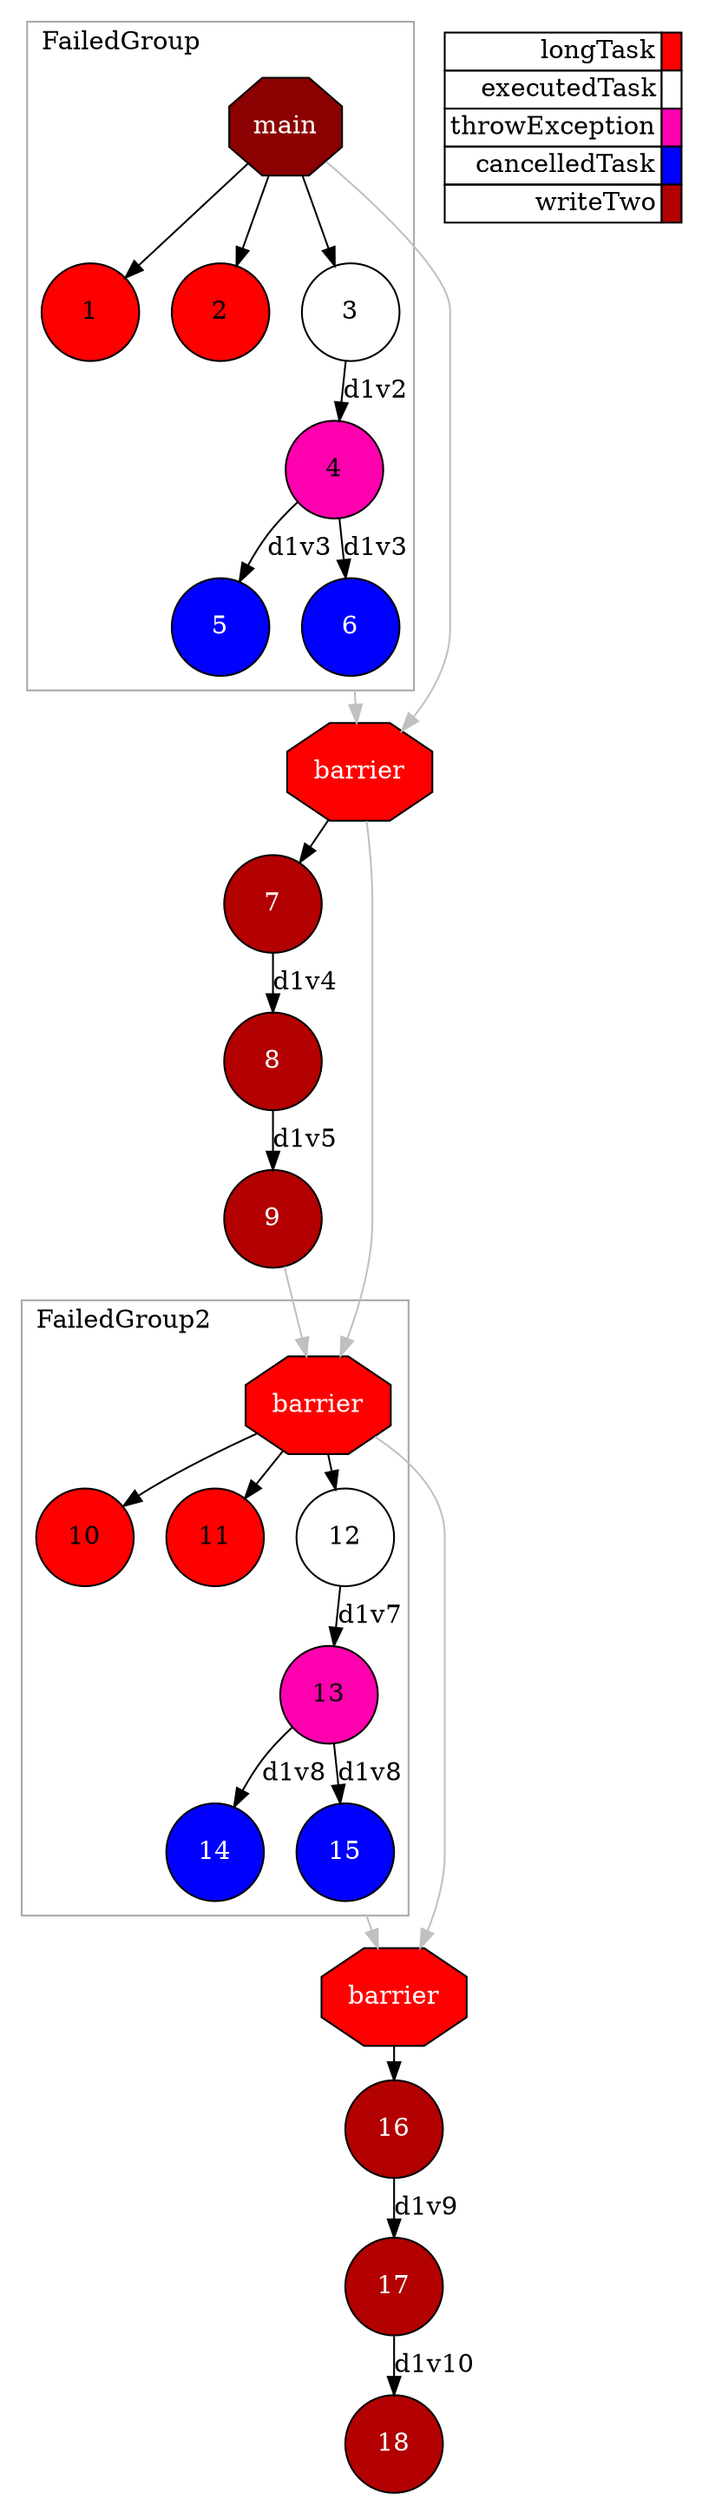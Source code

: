 digraph {
  newrank=true;
  rankdir=TB;
  labeljust="l";
  compound= true;
  subgraph dependence_graph {
    ranksep=0.20;
    node[height=0.75];

Synchro0[label="main", shape=octagon, style=filled fillcolor="#8B0000" fontcolor="#FFFFFF"];
subgraph clusterTasksFailedGroup {
shape=rect;
node[height=0.75];
color="#A9A9A9"; 
label="FailedGroup";

1[shape=circle, style=filled fillcolor="#ff0000" fontcolor="#000000"];
Synchro0 -> 1;
2[shape=circle, style=filled fillcolor="#ff0000" fontcolor="#000000"];
Synchro0 -> 2;
3[shape=circle, style=filled fillcolor="#ffffff" fontcolor="#000000"];
Synchro0 -> 3;
4[shape=circle, style=filled fillcolor="#ff00ae" fontcolor="#000000"];
3 -> 4 [label="d1v2"];
5[shape=circle, style=filled fillcolor="#0000ff" fontcolor="#ffffff"];
4 -> 5 [label="d1v3"];
6[shape=circle, style=filled fillcolor="#0000ff" fontcolor="#ffffff"];
4 -> 6 [label="d1v3"];
}

Synchro1[label="barrier", shape=octagon, style=filled fillcolor="#ff0000" fontcolor="#FFFFFF"];
Synchro0 -> Synchro1 [color=grey];
6 -> Synchro1 [color=grey][ ltail="clusterTasksFailedGroup" ];
7[shape=circle, style=filled fillcolor="#b30000" fontcolor="#ffffff"];
Synchro1 -> 7;
8[shape=circle, style=filled fillcolor="#b30000" fontcolor="#ffffff"];
7 -> 8 [label="d1v4"];
9[shape=circle, style=filled fillcolor="#b30000" fontcolor="#ffffff"];
8 -> 9 [label="d1v5"];
Synchro2[label="barrier", shape=octagon, style=filled fillcolor="#ff0000" fontcolor="#FFFFFF"];
Synchro1 -> Synchro2 [color=grey];
9 -> Synchro2 [color=grey];
subgraph clusterTasksFailedGroup2 {
shape=rect;
node[height=0.75];
color="#A9A9A9"; 
label="FailedGroup2";

10[shape=circle, style=filled fillcolor="#ff0000" fontcolor="#000000"];
Synchro2 -> 10;
11[shape=circle, style=filled fillcolor="#ff0000" fontcolor="#000000"];
Synchro2 -> 11;
12[shape=circle, style=filled fillcolor="#ffffff" fontcolor="#000000"];
Synchro2 -> 12;
13[shape=circle, style=filled fillcolor="#ff00ae" fontcolor="#000000"];
12 -> 13 [label="d1v7"];
14[shape=circle, style=filled fillcolor="#0000ff" fontcolor="#ffffff"];
13 -> 14 [label="d1v8"];
15[shape=circle, style=filled fillcolor="#0000ff" fontcolor="#ffffff"];
13 -> 15 [label="d1v8"];
}

Synchro3[label="barrier", shape=octagon, style=filled fillcolor="#ff0000" fontcolor="#FFFFFF"];
Synchro2 -> Synchro3 [color=grey];
15 -> Synchro3 [color=grey][ ltail="clusterTasksFailedGroup2" ];
16[shape=circle, style=filled fillcolor="#b30000" fontcolor="#ffffff"];
Synchro3 -> 16;
17[shape=circle, style=filled fillcolor="#b30000" fontcolor="#ffffff"];
16 -> 17 [label="d1v9"];
18[shape=circle, style=filled fillcolor="#b30000" fontcolor="#ffffff"];
17 -> 18 [label="d1v10"];  }
  subgraph legend {
    rank=sink;
    node [shape=plaintext, height=0.75];
    ranksep=0.20;
    label = "Legend";
    key [label=<
      <table border="0" cellpadding="2" cellspacing="0" cellborder="1">
<tr>
<td align="right">longTask</td>
<td bgcolor="#ff0000">&nbsp;</td>
</tr>
<tr>
<td align="right">executedTask</td>
<td bgcolor="#ffffff">&nbsp;</td>
</tr>
<tr>
<td align="right">throwException</td>
<td bgcolor="#ff00ae">&nbsp;</td>
</tr>
<tr>
<td align="right">cancelledTask</td>
<td bgcolor="#0000ff">&nbsp;</td>
</tr>
<tr>
<td align="right">writeTwo</td>
<td bgcolor="#b30000">&nbsp;</td>
</tr>
      </table>
    >]
  }
}

